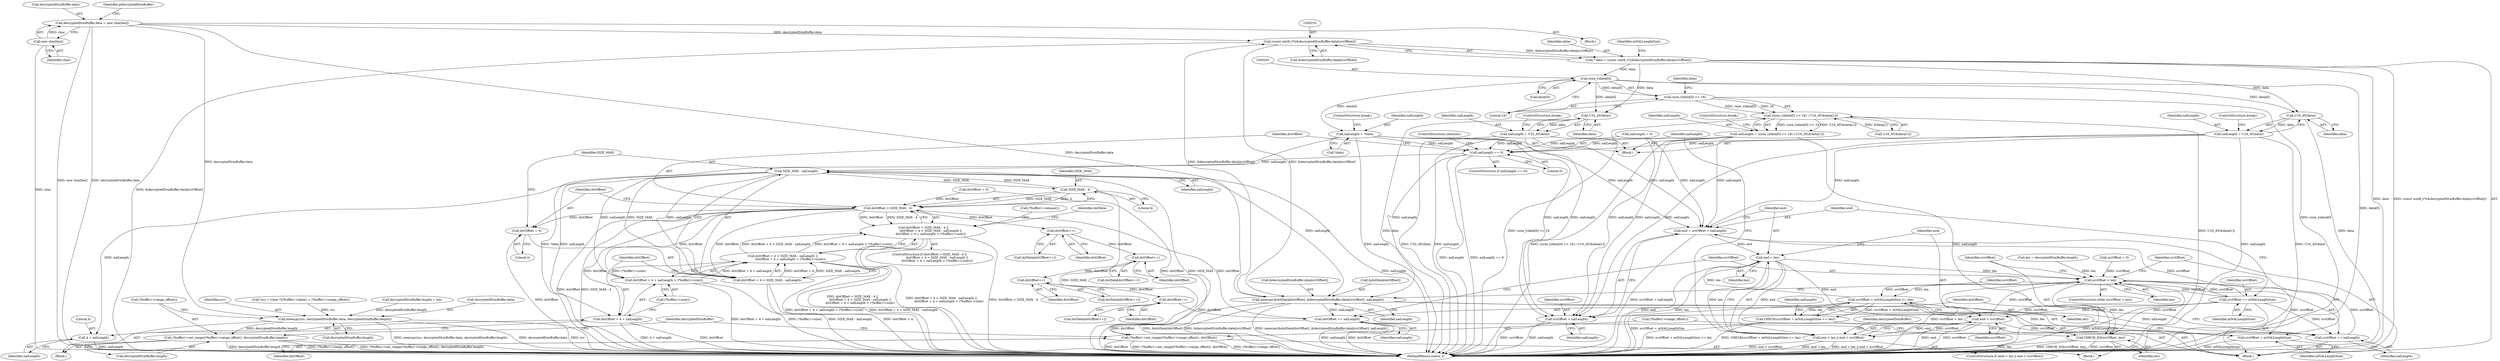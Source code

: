 digraph "0_Android_e248db02fbab2ee9162940bc19f087fd7d96cb9d@API" {
"1000136" [label="(Call,decryptedDrmBuffer.data = new char[len])"];
"1000140" [label="(Call,new char[len])"];
"1000232" [label="(Call,(const uint8_t*)(&decryptedDrmBuffer.data[srcOffset]))"];
"1000230" [label="(Call,* data = (const uint8_t*)(&decryptedDrmBuffer.data[srcOffset]))"];
"1000252" [label="(Call,U16_AT(data))"];
"1000250" [label="(Call,nalLength = U16_AT(data))"];
"1000287" [label="(Call,end = srcOffset + nalLength)"];
"1000294" [label="(Call,end > len)"];
"1000215" [label="(Call,srcOffset < len)"];
"1000220" [label="(Call,srcOffset + mNALLengthSize <= len)"];
"1000219" [label="(Call,CHECK(srcOffset + mNALLengthSize <= len))"];
"1000407" [label="(Call,CHECK_EQ(srcOffset, len))"];
"1000221" [label="(Call,srcOffset + mNALLengthSize)"];
"1000283" [label="(Call,srcOffset += mNALLengthSize)"];
"1000289" [label="(Call,srcOffset + nalLength)"];
"1000297" [label="(Call,end < srcOffset)"];
"1000293" [label="(Call,end > len || end < srcOffset)"];
"1000401" [label="(Call,srcOffset += nalLength)"];
"1000317" [label="(Call,nalLength == 0)"];
"1000334" [label="(Call,SIZE_MAX - nalLength)"];
"1000326" [label="(Call,SIZE_MAX - 4)"];
"1000324" [label="(Call,dstOffset > SIZE_MAX - 4)"];
"1000323" [label="(Call,dstOffset > SIZE_MAX - 4 ||\n                dstOffset + 4 > SIZE_MAX - nalLength ||\n                dstOffset + 4 + nalLength > (*buffer)->size())"];
"1000330" [label="(Call,dstOffset + 4 > SIZE_MAX - nalLength)"];
"1000329" [label="(Call,dstOffset + 4 > SIZE_MAX - nalLength ||\n                dstOffset + 4 + nalLength > (*buffer)->size())"];
"1000331" [label="(Call,dstOffset + 4)"];
"1000337" [label="(Call,dstOffset + 4 + nalLength > (*buffer)->size())"];
"1000338" [label="(Call,dstOffset + 4 + nalLength)"];
"1000368" [label="(Call,dstOffset++)"];
"1000374" [label="(Call,dstOffset++)"];
"1000380" [label="(Call,dstOffset++)"];
"1000386" [label="(Call,dstOffset++)"];
"1000404" [label="(Call,dstOffset += nalLength)"];
"1000410" [label="(Call,(*buffer)->set_range((*buffer)->range_offset(), dstOffset))"];
"1000340" [label="(Call,4 + nalLength)"];
"1000389" [label="(Call,memcpy(&dstData[dstOffset], &decryptedDrmBuffer.data[srcOffset], nalLength))"];
"1000260" [label="(Call,(size_t)data[0])"];
"1000244" [label="(Call,nalLength = *data)"];
"1000259" [label="(Call,(size_t)data[0] << 16)"];
"1000258" [label="(Call,((size_t)data[0] << 16) | U16_AT(&data[1]))"];
"1000256" [label="(Call,nalLength = ((size_t)data[0] << 16) | U16_AT(&data[1]))"];
"1000275" [label="(Call,U32_AT(data))"];
"1000273" [label="(Call,nalLength = U32_AT(data))"];
"1000415" [label="(Call,memcpy(src, decryptedDrmBuffer.data, decryptedDrmBuffer.length))"];
"1000423" [label="(Call,(*buffer)->set_range((*buffer)->range_offset(), decryptedDrmBuffer.length))"];
"1000292" [label="(ControlStructure,if (end > len || end < srcOffset))"];
"1000242" [label="(Block,)"];
"1000326" [label="(Call,SIZE_MAX - 4)"];
"1000220" [label="(Call,srcOffset + mNALLengthSize <= len)"];
"1000258" [label="(Call,((size_t)data[0] << 16) | U16_AT(&data[1]))"];
"1000257" [label="(Identifier,nalLength)"];
"1000232" [label="(Call,(const uint8_t*)(&decryptedDrmBuffer.data[srcOffset]))"];
"1000273" [label="(Call,nalLength = U32_AT(data))"];
"1000137" [label="(Call,decryptedDrmBuffer.data)"];
"1000386" [label="(Call,dstOffset++)"];
"1000381" [label="(Identifier,dstOffset)"];
"1000380" [label="(Call,dstOffset++)"];
"1000277" [label="(ControlStructure,break;)"];
"1000141" [label="(Identifier,char)"];
"1000219" [label="(Call,CHECK(srcOffset + mNALLengthSize <= len))"];
"1000290" [label="(Identifier,srcOffset)"];
"1000271" [label="(ControlStructure,break;)"];
"1000390" [label="(Call,&dstData[dstOffset])"];
"1000404" [label="(Call,dstOffset += nalLength)"];
"1000217" [label="(Identifier,len)"];
"1000402" [label="(Identifier,srcOffset)"];
"1000410" [label="(Call,(*buffer)->set_range((*buffer)->range_offset(), dstOffset))"];
"1000265" [label="(Literal,16)"];
"1000275" [label="(Call,U32_AT(data))"];
"1000241" [label="(Identifier,mNALLengthSize)"];
"1000234" [label="(Call,&decryptedDrmBuffer.data[srcOffset])"];
"1000209" [label="(Call,len = decryptedDrmBuffer.length)"];
"1000328" [label="(Literal,4)"];
"1000227" [label="(Identifier,nalLength)"];
"1000144" [label="(Identifier,pDecryptedDrmBuffer)"];
"1000325" [label="(Identifier,dstOffset)"];
"1000287" [label="(Call,end = srcOffset + nalLength)"];
"1000321" [label="(ControlStructure,continue;)"];
"1000319" [label="(Literal,0)"];
"1000401" [label="(Call,srcOffset += nalLength)"];
"1000334" [label="(Call,SIZE_MAX - nalLength)"];
"1000335" [label="(Identifier,SIZE_MAX)"];
"1000367" [label="(Identifier,dstData)"];
"1000252" [label="(Call,U16_AT(data))"];
"1000256" [label="(Call,nalLength = ((size_t)data[0] << 16) | U16_AT(&data[1]))"];
"1000297" [label="(Call,end < srcOffset)"];
"1000291" [label="(Identifier,nalLength)"];
"1000215" [label="(Call,srcOffset < len)"];
"1000331" [label="(Call,dstOffset + 4)"];
"1000206" [label="(Call,dstOffset = 0)"];
"1000248" [label="(ControlStructure,break;)"];
"1000414" [label="(Block,)"];
"1000323" [label="(Call,dstOffset > SIZE_MAX - 4 ||\n                dstOffset + 4 > SIZE_MAX - nalLength ||\n                dstOffset + 4 + nalLength > (*buffer)->size())"];
"1000443" [label="(MethodReturn,status_t)"];
"1000251" [label="(Identifier,nalLength)"];
"1000340" [label="(Call,4 + nalLength)"];
"1000406" [label="(Identifier,nalLength)"];
"1000136" [label="(Call,decryptedDrmBuffer.data = new char[len])"];
"1000216" [label="(Identifier,srcOffset)"];
"1000245" [label="(Identifier,nalLength)"];
"1000375" [label="(Identifier,dstOffset)"];
"1000341" [label="(Literal,4)"];
"1000423" [label="(Call,(*buffer)->set_range((*buffer)->range_offset(), decryptedDrmBuffer.length))"];
"1000407" [label="(Call,CHECK_EQ(srcOffset, len))"];
"1000244" [label="(Call,nalLength = *data)"];
"1000400" [label="(Identifier,nalLength)"];
"1000226" [label="(Call,nalLength = 0)"];
"1000288" [label="(Identifier,end)"];
"1000343" [label="(Call,(*buffer)->size())"];
"1000260" [label="(Call,(size_t)data[0])"];
"1000231" [label="(Identifier,data)"];
"1000405" [label="(Identifier,dstOffset)"];
"1000378" [label="(Call,dstData[dstOffset++])"];
"1000425" [label="(Call,decryptedDrmBuffer.length)"];
"1000318" [label="(Identifier,nalLength)"];
"1000296" [label="(Identifier,len)"];
"1000285" [label="(Identifier,mNALLengthSize)"];
"1000387" [label="(Identifier,dstOffset)"];
"1000250" [label="(Call,nalLength = U16_AT(data))"];
"1000224" [label="(Identifier,len)"];
"1000330" [label="(Call,dstOffset + 4 > SIZE_MAX - nalLength)"];
"1000345" [label="(Call,(*buffer)->release())"];
"1000122" [label="(Call,*src = (char *)(*buffer)->data() + (*buffer)->range_offset())"];
"1000294" [label="(Call,end > len)"];
"1000372" [label="(Call,dstData[dstOffset++])"];
"1000222" [label="(Identifier,srcOffset)"];
"1000303" [label="(Identifier,decryptedDrmBuffer)"];
"1000337" [label="(Call,dstOffset + 4 + nalLength > (*buffer)->size())"];
"1000289" [label="(Call,srcOffset + nalLength)"];
"1000230" [label="(Call,* data = (const uint8_t*)(&decryptedDrmBuffer.data[srcOffset]))"];
"1000409" [label="(Identifier,len)"];
"1000299" [label="(Identifier,srcOffset)"];
"1000131" [label="(Call,decryptedDrmBuffer.length = len)"];
"1000103" [label="(Block,)"];
"1000269" [label="(Identifier,data)"];
"1000329" [label="(Call,dstOffset + 4 > SIZE_MAX - nalLength ||\n                dstOffset + 4 + nalLength > (*buffer)->size())"];
"1000253" [label="(Identifier,data)"];
"1000338" [label="(Call,dstOffset + 4 + nalLength)"];
"1000283" [label="(Call,srcOffset += mNALLengthSize)"];
"1000368" [label="(Call,dstOffset++)"];
"1000408" [label="(Identifier,srcOffset)"];
"1000274" [label="(Identifier,nalLength)"];
"1000420" [label="(Call,decryptedDrmBuffer.length)"];
"1000276" [label="(Identifier,data)"];
"1000417" [label="(Call,decryptedDrmBuffer.data)"];
"1000317" [label="(Call,nalLength == 0)"];
"1000336" [label="(Identifier,nalLength)"];
"1000394" [label="(Call,&decryptedDrmBuffer.data[srcOffset])"];
"1000259" [label="(Call,(size_t)data[0] << 16)"];
"1000262" [label="(Call,data[0])"];
"1000403" [label="(Identifier,nalLength)"];
"1000389" [label="(Call,memcpy(&dstData[dstOffset], &decryptedDrmBuffer.data[srcOffset], nalLength))"];
"1000384" [label="(Call,dstData[dstOffset++])"];
"1000342" [label="(Identifier,nalLength)"];
"1000324" [label="(Call,dstOffset > SIZE_MAX - 4)"];
"1000369" [label="(Identifier,dstOffset)"];
"1000254" [label="(ControlStructure,break;)"];
"1000327" [label="(Identifier,SIZE_MAX)"];
"1000374" [label="(Call,dstOffset++)"];
"1000316" [label="(ControlStructure,if (nalLength == 0))"];
"1000221" [label="(Call,srcOffset + mNALLengthSize)"];
"1000246" [label="(Call,*data)"];
"1000411" [label="(Call,(*buffer)->range_offset())"];
"1000424" [label="(Call,(*buffer)->range_offset())"];
"1000223" [label="(Identifier,mNALLengthSize)"];
"1000194" [label="(Block,)"];
"1000416" [label="(Identifier,src)"];
"1000332" [label="(Identifier,dstOffset)"];
"1000284" [label="(Identifier,srcOffset)"];
"1000295" [label="(Identifier,end)"];
"1000140" [label="(Call,new char[len])"];
"1000214" [label="(ControlStructure,while (srcOffset < len))"];
"1000298" [label="(Identifier,end)"];
"1000266" [label="(Call,U16_AT(&data[1]))"];
"1000293" [label="(Call,end > len || end < srcOffset)"];
"1000322" [label="(ControlStructure,if (dstOffset > SIZE_MAX - 4 ||\n                dstOffset + 4 > SIZE_MAX - nalLength ||\n                dstOffset + 4 + nalLength > (*buffer)->size()))"];
"1000202" [label="(Call,srcOffset = 0)"];
"1000430" [label="(Identifier,decryptedDrmBuffer)"];
"1000412" [label="(Identifier,dstOffset)"];
"1000218" [label="(Block,)"];
"1000333" [label="(Literal,4)"];
"1000339" [label="(Identifier,dstOffset)"];
"1000415" [label="(Call,memcpy(src, decryptedDrmBuffer.data, decryptedDrmBuffer.length))"];
"1000366" [label="(Call,dstData[dstOffset++])"];
"1000136" -> "1000103"  [label="AST: "];
"1000136" -> "1000140"  [label="CFG: "];
"1000137" -> "1000136"  [label="AST: "];
"1000140" -> "1000136"  [label="AST: "];
"1000144" -> "1000136"  [label="CFG: "];
"1000136" -> "1000443"  [label="DDG: new char[len]"];
"1000136" -> "1000443"  [label="DDG: decryptedDrmBuffer.data"];
"1000140" -> "1000136"  [label="DDG: char"];
"1000136" -> "1000232"  [label="DDG: decryptedDrmBuffer.data"];
"1000136" -> "1000389"  [label="DDG: decryptedDrmBuffer.data"];
"1000136" -> "1000415"  [label="DDG: decryptedDrmBuffer.data"];
"1000140" -> "1000141"  [label="CFG: "];
"1000141" -> "1000140"  [label="AST: "];
"1000140" -> "1000443"  [label="DDG: char"];
"1000232" -> "1000230"  [label="AST: "];
"1000232" -> "1000234"  [label="CFG: "];
"1000233" -> "1000232"  [label="AST: "];
"1000234" -> "1000232"  [label="AST: "];
"1000230" -> "1000232"  [label="CFG: "];
"1000232" -> "1000443"  [label="DDG: &decryptedDrmBuffer.data[srcOffset]"];
"1000232" -> "1000230"  [label="DDG: &decryptedDrmBuffer.data[srcOffset]"];
"1000389" -> "1000232"  [label="DDG: &decryptedDrmBuffer.data[srcOffset]"];
"1000232" -> "1000389"  [label="DDG: &decryptedDrmBuffer.data[srcOffset]"];
"1000230" -> "1000218"  [label="AST: "];
"1000231" -> "1000230"  [label="AST: "];
"1000241" -> "1000230"  [label="CFG: "];
"1000230" -> "1000443"  [label="DDG: data"];
"1000230" -> "1000443"  [label="DDG: (const uint8_t*)(&decryptedDrmBuffer.data[srcOffset])"];
"1000230" -> "1000252"  [label="DDG: data"];
"1000230" -> "1000260"  [label="DDG: data"];
"1000230" -> "1000275"  [label="DDG: data"];
"1000252" -> "1000250"  [label="AST: "];
"1000252" -> "1000253"  [label="CFG: "];
"1000253" -> "1000252"  [label="AST: "];
"1000250" -> "1000252"  [label="CFG: "];
"1000252" -> "1000443"  [label="DDG: data"];
"1000252" -> "1000250"  [label="DDG: data"];
"1000260" -> "1000252"  [label="DDG: data[0]"];
"1000250" -> "1000242"  [label="AST: "];
"1000251" -> "1000250"  [label="AST: "];
"1000254" -> "1000250"  [label="CFG: "];
"1000250" -> "1000443"  [label="DDG: nalLength"];
"1000250" -> "1000443"  [label="DDG: U16_AT(data)"];
"1000250" -> "1000287"  [label="DDG: nalLength"];
"1000250" -> "1000289"  [label="DDG: nalLength"];
"1000250" -> "1000317"  [label="DDG: nalLength"];
"1000287" -> "1000218"  [label="AST: "];
"1000287" -> "1000289"  [label="CFG: "];
"1000288" -> "1000287"  [label="AST: "];
"1000289" -> "1000287"  [label="AST: "];
"1000295" -> "1000287"  [label="CFG: "];
"1000287" -> "1000443"  [label="DDG: srcOffset + nalLength"];
"1000283" -> "1000287"  [label="DDG: srcOffset"];
"1000273" -> "1000287"  [label="DDG: nalLength"];
"1000256" -> "1000287"  [label="DDG: nalLength"];
"1000244" -> "1000287"  [label="DDG: nalLength"];
"1000226" -> "1000287"  [label="DDG: nalLength"];
"1000287" -> "1000294"  [label="DDG: end"];
"1000294" -> "1000293"  [label="AST: "];
"1000294" -> "1000296"  [label="CFG: "];
"1000295" -> "1000294"  [label="AST: "];
"1000296" -> "1000294"  [label="AST: "];
"1000298" -> "1000294"  [label="CFG: "];
"1000293" -> "1000294"  [label="CFG: "];
"1000294" -> "1000443"  [label="DDG: len"];
"1000294" -> "1000443"  [label="DDG: end"];
"1000294" -> "1000215"  [label="DDG: len"];
"1000294" -> "1000293"  [label="DDG: end"];
"1000294" -> "1000293"  [label="DDG: len"];
"1000220" -> "1000294"  [label="DDG: len"];
"1000294" -> "1000297"  [label="DDG: end"];
"1000215" -> "1000214"  [label="AST: "];
"1000215" -> "1000217"  [label="CFG: "];
"1000216" -> "1000215"  [label="AST: "];
"1000217" -> "1000215"  [label="AST: "];
"1000222" -> "1000215"  [label="CFG: "];
"1000408" -> "1000215"  [label="CFG: "];
"1000215" -> "1000443"  [label="DDG: srcOffset < len"];
"1000297" -> "1000215"  [label="DDG: srcOffset"];
"1000401" -> "1000215"  [label="DDG: srcOffset"];
"1000202" -> "1000215"  [label="DDG: srcOffset"];
"1000283" -> "1000215"  [label="DDG: srcOffset"];
"1000209" -> "1000215"  [label="DDG: len"];
"1000215" -> "1000220"  [label="DDG: srcOffset"];
"1000215" -> "1000220"  [label="DDG: len"];
"1000215" -> "1000221"  [label="DDG: srcOffset"];
"1000215" -> "1000283"  [label="DDG: srcOffset"];
"1000215" -> "1000407"  [label="DDG: srcOffset"];
"1000215" -> "1000407"  [label="DDG: len"];
"1000220" -> "1000219"  [label="AST: "];
"1000220" -> "1000224"  [label="CFG: "];
"1000221" -> "1000220"  [label="AST: "];
"1000224" -> "1000220"  [label="AST: "];
"1000219" -> "1000220"  [label="CFG: "];
"1000220" -> "1000443"  [label="DDG: srcOffset + mNALLengthSize"];
"1000220" -> "1000219"  [label="DDG: srcOffset + mNALLengthSize"];
"1000220" -> "1000219"  [label="DDG: len"];
"1000220" -> "1000407"  [label="DDG: len"];
"1000219" -> "1000218"  [label="AST: "];
"1000227" -> "1000219"  [label="CFG: "];
"1000219" -> "1000443"  [label="DDG: CHECK(srcOffset + mNALLengthSize <= len)"];
"1000219" -> "1000443"  [label="DDG: srcOffset + mNALLengthSize <= len"];
"1000407" -> "1000194"  [label="AST: "];
"1000407" -> "1000409"  [label="CFG: "];
"1000408" -> "1000407"  [label="AST: "];
"1000409" -> "1000407"  [label="AST: "];
"1000411" -> "1000407"  [label="CFG: "];
"1000407" -> "1000443"  [label="DDG: len"];
"1000407" -> "1000443"  [label="DDG: CHECK_EQ(srcOffset, len)"];
"1000407" -> "1000443"  [label="DDG: srcOffset"];
"1000221" -> "1000223"  [label="CFG: "];
"1000222" -> "1000221"  [label="AST: "];
"1000223" -> "1000221"  [label="AST: "];
"1000224" -> "1000221"  [label="CFG: "];
"1000221" -> "1000443"  [label="DDG: mNALLengthSize"];
"1000283" -> "1000218"  [label="AST: "];
"1000283" -> "1000285"  [label="CFG: "];
"1000284" -> "1000283"  [label="AST: "];
"1000285" -> "1000283"  [label="AST: "];
"1000288" -> "1000283"  [label="CFG: "];
"1000283" -> "1000443"  [label="DDG: mNALLengthSize"];
"1000283" -> "1000289"  [label="DDG: srcOffset"];
"1000283" -> "1000297"  [label="DDG: srcOffset"];
"1000283" -> "1000401"  [label="DDG: srcOffset"];
"1000289" -> "1000291"  [label="CFG: "];
"1000290" -> "1000289"  [label="AST: "];
"1000291" -> "1000289"  [label="AST: "];
"1000289" -> "1000443"  [label="DDG: nalLength"];
"1000289" -> "1000443"  [label="DDG: srcOffset"];
"1000273" -> "1000289"  [label="DDG: nalLength"];
"1000256" -> "1000289"  [label="DDG: nalLength"];
"1000244" -> "1000289"  [label="DDG: nalLength"];
"1000226" -> "1000289"  [label="DDG: nalLength"];
"1000297" -> "1000293"  [label="AST: "];
"1000297" -> "1000299"  [label="CFG: "];
"1000298" -> "1000297"  [label="AST: "];
"1000299" -> "1000297"  [label="AST: "];
"1000293" -> "1000297"  [label="CFG: "];
"1000297" -> "1000443"  [label="DDG: end"];
"1000297" -> "1000443"  [label="DDG: srcOffset"];
"1000297" -> "1000293"  [label="DDG: end"];
"1000297" -> "1000293"  [label="DDG: srcOffset"];
"1000297" -> "1000401"  [label="DDG: srcOffset"];
"1000293" -> "1000292"  [label="AST: "];
"1000303" -> "1000293"  [label="CFG: "];
"1000318" -> "1000293"  [label="CFG: "];
"1000293" -> "1000443"  [label="DDG: end > len"];
"1000293" -> "1000443"  [label="DDG: end > len || end < srcOffset"];
"1000293" -> "1000443"  [label="DDG: end < srcOffset"];
"1000401" -> "1000218"  [label="AST: "];
"1000401" -> "1000403"  [label="CFG: "];
"1000402" -> "1000401"  [label="AST: "];
"1000403" -> "1000401"  [label="AST: "];
"1000405" -> "1000401"  [label="CFG: "];
"1000389" -> "1000401"  [label="DDG: nalLength"];
"1000317" -> "1000316"  [label="AST: "];
"1000317" -> "1000319"  [label="CFG: "];
"1000318" -> "1000317"  [label="AST: "];
"1000319" -> "1000317"  [label="AST: "];
"1000321" -> "1000317"  [label="CFG: "];
"1000325" -> "1000317"  [label="CFG: "];
"1000317" -> "1000443"  [label="DDG: nalLength"];
"1000317" -> "1000443"  [label="DDG: nalLength == 0"];
"1000273" -> "1000317"  [label="DDG: nalLength"];
"1000256" -> "1000317"  [label="DDG: nalLength"];
"1000244" -> "1000317"  [label="DDG: nalLength"];
"1000226" -> "1000317"  [label="DDG: nalLength"];
"1000317" -> "1000334"  [label="DDG: nalLength"];
"1000317" -> "1000389"  [label="DDG: nalLength"];
"1000334" -> "1000330"  [label="AST: "];
"1000334" -> "1000336"  [label="CFG: "];
"1000335" -> "1000334"  [label="AST: "];
"1000336" -> "1000334"  [label="AST: "];
"1000330" -> "1000334"  [label="CFG: "];
"1000334" -> "1000443"  [label="DDG: nalLength"];
"1000334" -> "1000443"  [label="DDG: SIZE_MAX"];
"1000334" -> "1000326"  [label="DDG: SIZE_MAX"];
"1000334" -> "1000330"  [label="DDG: SIZE_MAX"];
"1000334" -> "1000330"  [label="DDG: nalLength"];
"1000326" -> "1000334"  [label="DDG: SIZE_MAX"];
"1000334" -> "1000337"  [label="DDG: nalLength"];
"1000334" -> "1000338"  [label="DDG: nalLength"];
"1000334" -> "1000340"  [label="DDG: nalLength"];
"1000334" -> "1000389"  [label="DDG: nalLength"];
"1000326" -> "1000324"  [label="AST: "];
"1000326" -> "1000328"  [label="CFG: "];
"1000327" -> "1000326"  [label="AST: "];
"1000328" -> "1000326"  [label="AST: "];
"1000324" -> "1000326"  [label="CFG: "];
"1000326" -> "1000443"  [label="DDG: SIZE_MAX"];
"1000326" -> "1000324"  [label="DDG: SIZE_MAX"];
"1000326" -> "1000324"  [label="DDG: 4"];
"1000324" -> "1000323"  [label="AST: "];
"1000325" -> "1000324"  [label="AST: "];
"1000332" -> "1000324"  [label="CFG: "];
"1000323" -> "1000324"  [label="CFG: "];
"1000324" -> "1000443"  [label="DDG: SIZE_MAX - 4"];
"1000324" -> "1000443"  [label="DDG: dstOffset"];
"1000324" -> "1000323"  [label="DDG: dstOffset"];
"1000324" -> "1000323"  [label="DDG: SIZE_MAX - 4"];
"1000404" -> "1000324"  [label="DDG: dstOffset"];
"1000206" -> "1000324"  [label="DDG: dstOffset"];
"1000324" -> "1000330"  [label="DDG: dstOffset"];
"1000324" -> "1000331"  [label="DDG: dstOffset"];
"1000324" -> "1000337"  [label="DDG: dstOffset"];
"1000324" -> "1000338"  [label="DDG: dstOffset"];
"1000324" -> "1000368"  [label="DDG: dstOffset"];
"1000323" -> "1000322"  [label="AST: "];
"1000323" -> "1000329"  [label="CFG: "];
"1000329" -> "1000323"  [label="AST: "];
"1000345" -> "1000323"  [label="CFG: "];
"1000367" -> "1000323"  [label="CFG: "];
"1000323" -> "1000443"  [label="DDG: dstOffset + 4 > SIZE_MAX - nalLength ||\n                dstOffset + 4 + nalLength > (*buffer)->size()"];
"1000323" -> "1000443"  [label="DDG: dstOffset > SIZE_MAX - 4"];
"1000323" -> "1000443"  [label="DDG: dstOffset > SIZE_MAX - 4 ||\n                dstOffset + 4 > SIZE_MAX - nalLength ||\n                dstOffset + 4 + nalLength > (*buffer)->size()"];
"1000329" -> "1000323"  [label="DDG: dstOffset + 4 > SIZE_MAX - nalLength"];
"1000329" -> "1000323"  [label="DDG: dstOffset + 4 + nalLength > (*buffer)->size()"];
"1000330" -> "1000329"  [label="AST: "];
"1000331" -> "1000330"  [label="AST: "];
"1000339" -> "1000330"  [label="CFG: "];
"1000329" -> "1000330"  [label="CFG: "];
"1000330" -> "1000443"  [label="DDG: SIZE_MAX - nalLength"];
"1000330" -> "1000443"  [label="DDG: dstOffset + 4"];
"1000330" -> "1000329"  [label="DDG: dstOffset + 4"];
"1000330" -> "1000329"  [label="DDG: SIZE_MAX - nalLength"];
"1000329" -> "1000337"  [label="CFG: "];
"1000337" -> "1000329"  [label="AST: "];
"1000329" -> "1000443"  [label="DDG: dstOffset + 4 > SIZE_MAX - nalLength"];
"1000329" -> "1000443"  [label="DDG: dstOffset + 4 + nalLength > (*buffer)->size()"];
"1000337" -> "1000329"  [label="DDG: dstOffset + 4 + nalLength"];
"1000337" -> "1000329"  [label="DDG: (*buffer)->size()"];
"1000331" -> "1000333"  [label="CFG: "];
"1000332" -> "1000331"  [label="AST: "];
"1000333" -> "1000331"  [label="AST: "];
"1000335" -> "1000331"  [label="CFG: "];
"1000331" -> "1000443"  [label="DDG: dstOffset"];
"1000337" -> "1000343"  [label="CFG: "];
"1000338" -> "1000337"  [label="AST: "];
"1000343" -> "1000337"  [label="AST: "];
"1000337" -> "1000443"  [label="DDG: (*buffer)->size()"];
"1000337" -> "1000443"  [label="DDG: dstOffset + 4 + nalLength"];
"1000338" -> "1000340"  [label="CFG: "];
"1000339" -> "1000338"  [label="AST: "];
"1000340" -> "1000338"  [label="AST: "];
"1000343" -> "1000338"  [label="CFG: "];
"1000338" -> "1000443"  [label="DDG: dstOffset"];
"1000338" -> "1000443"  [label="DDG: 4 + nalLength"];
"1000368" -> "1000366"  [label="AST: "];
"1000368" -> "1000369"  [label="CFG: "];
"1000369" -> "1000368"  [label="AST: "];
"1000366" -> "1000368"  [label="CFG: "];
"1000368" -> "1000374"  [label="DDG: dstOffset"];
"1000374" -> "1000372"  [label="AST: "];
"1000374" -> "1000375"  [label="CFG: "];
"1000375" -> "1000374"  [label="AST: "];
"1000372" -> "1000374"  [label="CFG: "];
"1000374" -> "1000380"  [label="DDG: dstOffset"];
"1000380" -> "1000378"  [label="AST: "];
"1000380" -> "1000381"  [label="CFG: "];
"1000381" -> "1000380"  [label="AST: "];
"1000378" -> "1000380"  [label="CFG: "];
"1000380" -> "1000386"  [label="DDG: dstOffset"];
"1000386" -> "1000384"  [label="AST: "];
"1000386" -> "1000387"  [label="CFG: "];
"1000387" -> "1000386"  [label="AST: "];
"1000384" -> "1000386"  [label="CFG: "];
"1000386" -> "1000404"  [label="DDG: dstOffset"];
"1000404" -> "1000218"  [label="AST: "];
"1000404" -> "1000406"  [label="CFG: "];
"1000405" -> "1000404"  [label="AST: "];
"1000406" -> "1000404"  [label="AST: "];
"1000216" -> "1000404"  [label="CFG: "];
"1000404" -> "1000443"  [label="DDG: dstOffset"];
"1000404" -> "1000443"  [label="DDG: nalLength"];
"1000389" -> "1000404"  [label="DDG: nalLength"];
"1000404" -> "1000410"  [label="DDG: dstOffset"];
"1000410" -> "1000194"  [label="AST: "];
"1000410" -> "1000412"  [label="CFG: "];
"1000411" -> "1000410"  [label="AST: "];
"1000412" -> "1000410"  [label="AST: "];
"1000430" -> "1000410"  [label="CFG: "];
"1000410" -> "1000443"  [label="DDG: (*buffer)->range_offset()"];
"1000410" -> "1000443"  [label="DDG: dstOffset"];
"1000410" -> "1000443"  [label="DDG: (*buffer)->set_range((*buffer)->range_offset(), dstOffset)"];
"1000206" -> "1000410"  [label="DDG: dstOffset"];
"1000340" -> "1000342"  [label="CFG: "];
"1000341" -> "1000340"  [label="AST: "];
"1000342" -> "1000340"  [label="AST: "];
"1000340" -> "1000443"  [label="DDG: nalLength"];
"1000389" -> "1000218"  [label="AST: "];
"1000389" -> "1000400"  [label="CFG: "];
"1000390" -> "1000389"  [label="AST: "];
"1000394" -> "1000389"  [label="AST: "];
"1000400" -> "1000389"  [label="AST: "];
"1000402" -> "1000389"  [label="CFG: "];
"1000389" -> "1000443"  [label="DDG: &decryptedDrmBuffer.data[srcOffset]"];
"1000389" -> "1000443"  [label="DDG: memcpy(&dstData[dstOffset], &decryptedDrmBuffer.data[srcOffset], nalLength)"];
"1000389" -> "1000443"  [label="DDG: &dstData[dstOffset]"];
"1000260" -> "1000259"  [label="AST: "];
"1000260" -> "1000262"  [label="CFG: "];
"1000261" -> "1000260"  [label="AST: "];
"1000262" -> "1000260"  [label="AST: "];
"1000265" -> "1000260"  [label="CFG: "];
"1000260" -> "1000443"  [label="DDG: data[0]"];
"1000260" -> "1000244"  [label="DDG: data[0]"];
"1000260" -> "1000259"  [label="DDG: data[0]"];
"1000260" -> "1000275"  [label="DDG: data[0]"];
"1000244" -> "1000242"  [label="AST: "];
"1000244" -> "1000246"  [label="CFG: "];
"1000245" -> "1000244"  [label="AST: "];
"1000246" -> "1000244"  [label="AST: "];
"1000248" -> "1000244"  [label="CFG: "];
"1000244" -> "1000443"  [label="DDG: nalLength"];
"1000244" -> "1000443"  [label="DDG: *data"];
"1000259" -> "1000258"  [label="AST: "];
"1000259" -> "1000265"  [label="CFG: "];
"1000265" -> "1000259"  [label="AST: "];
"1000269" -> "1000259"  [label="CFG: "];
"1000259" -> "1000443"  [label="DDG: (size_t)data[0]"];
"1000259" -> "1000258"  [label="DDG: (size_t)data[0]"];
"1000259" -> "1000258"  [label="DDG: 16"];
"1000258" -> "1000256"  [label="AST: "];
"1000258" -> "1000266"  [label="CFG: "];
"1000266" -> "1000258"  [label="AST: "];
"1000256" -> "1000258"  [label="CFG: "];
"1000258" -> "1000443"  [label="DDG: (size_t)data[0] << 16"];
"1000258" -> "1000443"  [label="DDG: U16_AT(&data[1])"];
"1000258" -> "1000256"  [label="DDG: (size_t)data[0] << 16"];
"1000258" -> "1000256"  [label="DDG: U16_AT(&data[1])"];
"1000266" -> "1000258"  [label="DDG: &data[1]"];
"1000256" -> "1000242"  [label="AST: "];
"1000257" -> "1000256"  [label="AST: "];
"1000271" -> "1000256"  [label="CFG: "];
"1000256" -> "1000443"  [label="DDG: ((size_t)data[0] << 16) | U16_AT(&data[1])"];
"1000256" -> "1000443"  [label="DDG: nalLength"];
"1000275" -> "1000273"  [label="AST: "];
"1000275" -> "1000276"  [label="CFG: "];
"1000276" -> "1000275"  [label="AST: "];
"1000273" -> "1000275"  [label="CFG: "];
"1000275" -> "1000443"  [label="DDG: data"];
"1000275" -> "1000273"  [label="DDG: data"];
"1000273" -> "1000242"  [label="AST: "];
"1000274" -> "1000273"  [label="AST: "];
"1000277" -> "1000273"  [label="CFG: "];
"1000273" -> "1000443"  [label="DDG: U32_AT(data)"];
"1000273" -> "1000443"  [label="DDG: nalLength"];
"1000415" -> "1000414"  [label="AST: "];
"1000415" -> "1000420"  [label="CFG: "];
"1000416" -> "1000415"  [label="AST: "];
"1000417" -> "1000415"  [label="AST: "];
"1000420" -> "1000415"  [label="AST: "];
"1000424" -> "1000415"  [label="CFG: "];
"1000415" -> "1000443"  [label="DDG: src"];
"1000415" -> "1000443"  [label="DDG: memcpy(src, decryptedDrmBuffer.data, decryptedDrmBuffer.length)"];
"1000415" -> "1000443"  [label="DDG: decryptedDrmBuffer.data"];
"1000122" -> "1000415"  [label="DDG: src"];
"1000131" -> "1000415"  [label="DDG: decryptedDrmBuffer.length"];
"1000415" -> "1000423"  [label="DDG: decryptedDrmBuffer.length"];
"1000423" -> "1000414"  [label="AST: "];
"1000423" -> "1000425"  [label="CFG: "];
"1000424" -> "1000423"  [label="AST: "];
"1000425" -> "1000423"  [label="AST: "];
"1000430" -> "1000423"  [label="CFG: "];
"1000423" -> "1000443"  [label="DDG: (*buffer)->set_range((*buffer)->range_offset(), decryptedDrmBuffer.length)"];
"1000423" -> "1000443"  [label="DDG: decryptedDrmBuffer.length"];
"1000423" -> "1000443"  [label="DDG: (*buffer)->range_offset()"];
}
